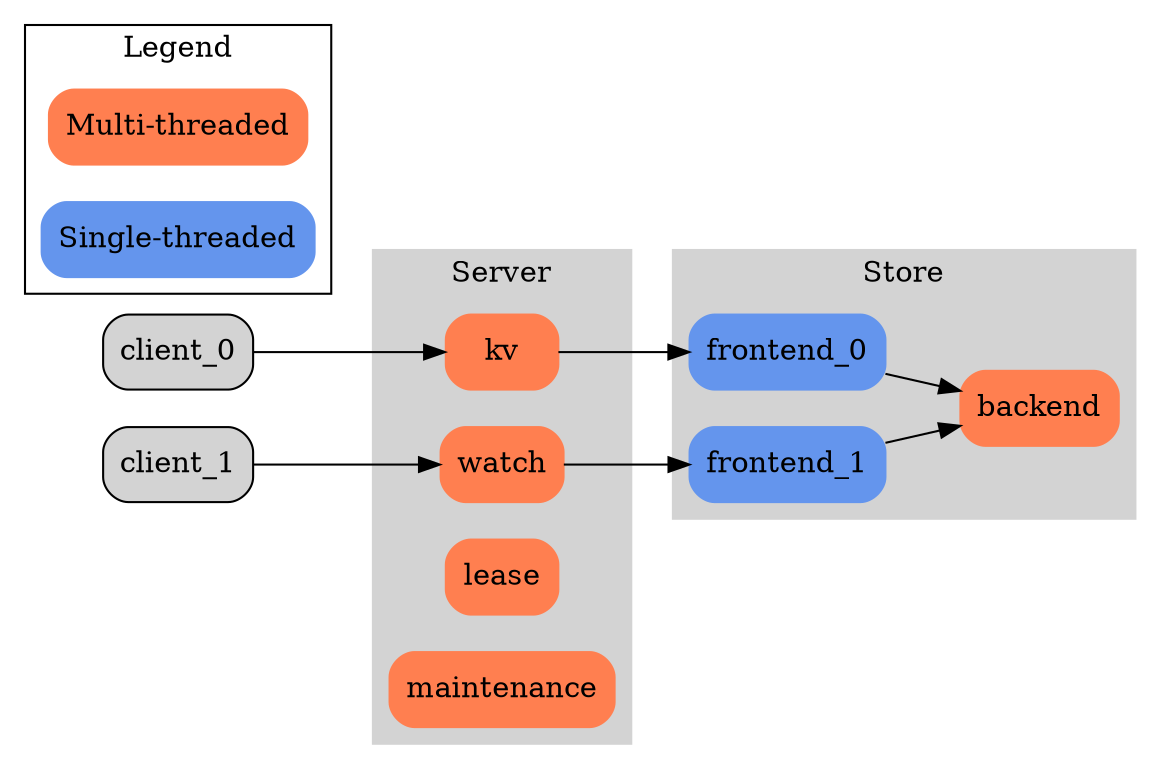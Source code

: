 digraph G {
  rankdir=LR;
  node[shape=rectangle,style="filled,rounded"];

  subgraph cluster_0 {
    style=filled;
    color=lightgrey;
    node [style="rounded,filled",color=white];

    kv [color=coral];
    watch[color=coral];
    lease[color=coral];
    maintenance[color=coral];

    label="Server"
  }

  subgraph cluster_1 {
    style=filled;
    color=lightgrey;
    node [style="rounded,filled",color=white];

    frontend_0[color=cornflowerblue];
    frontend_1[color=cornflowerblue];
    backend[color=coral];

    frontend_0 -> backend;
    frontend_1 -> backend;

    label="Store"
  }

  client_0 -> kv;
  kv -> frontend_0;

  client_1 -> watch;
  watch -> frontend_1;

  subgraph cluster_10 {
    label = "Legend";
    a [color=coral,style="filled,rounded",label="Multi-threaded"]
    b [color=cornflowerblue,style="filled,rounded",label="Single-threaded"]
  }
}
